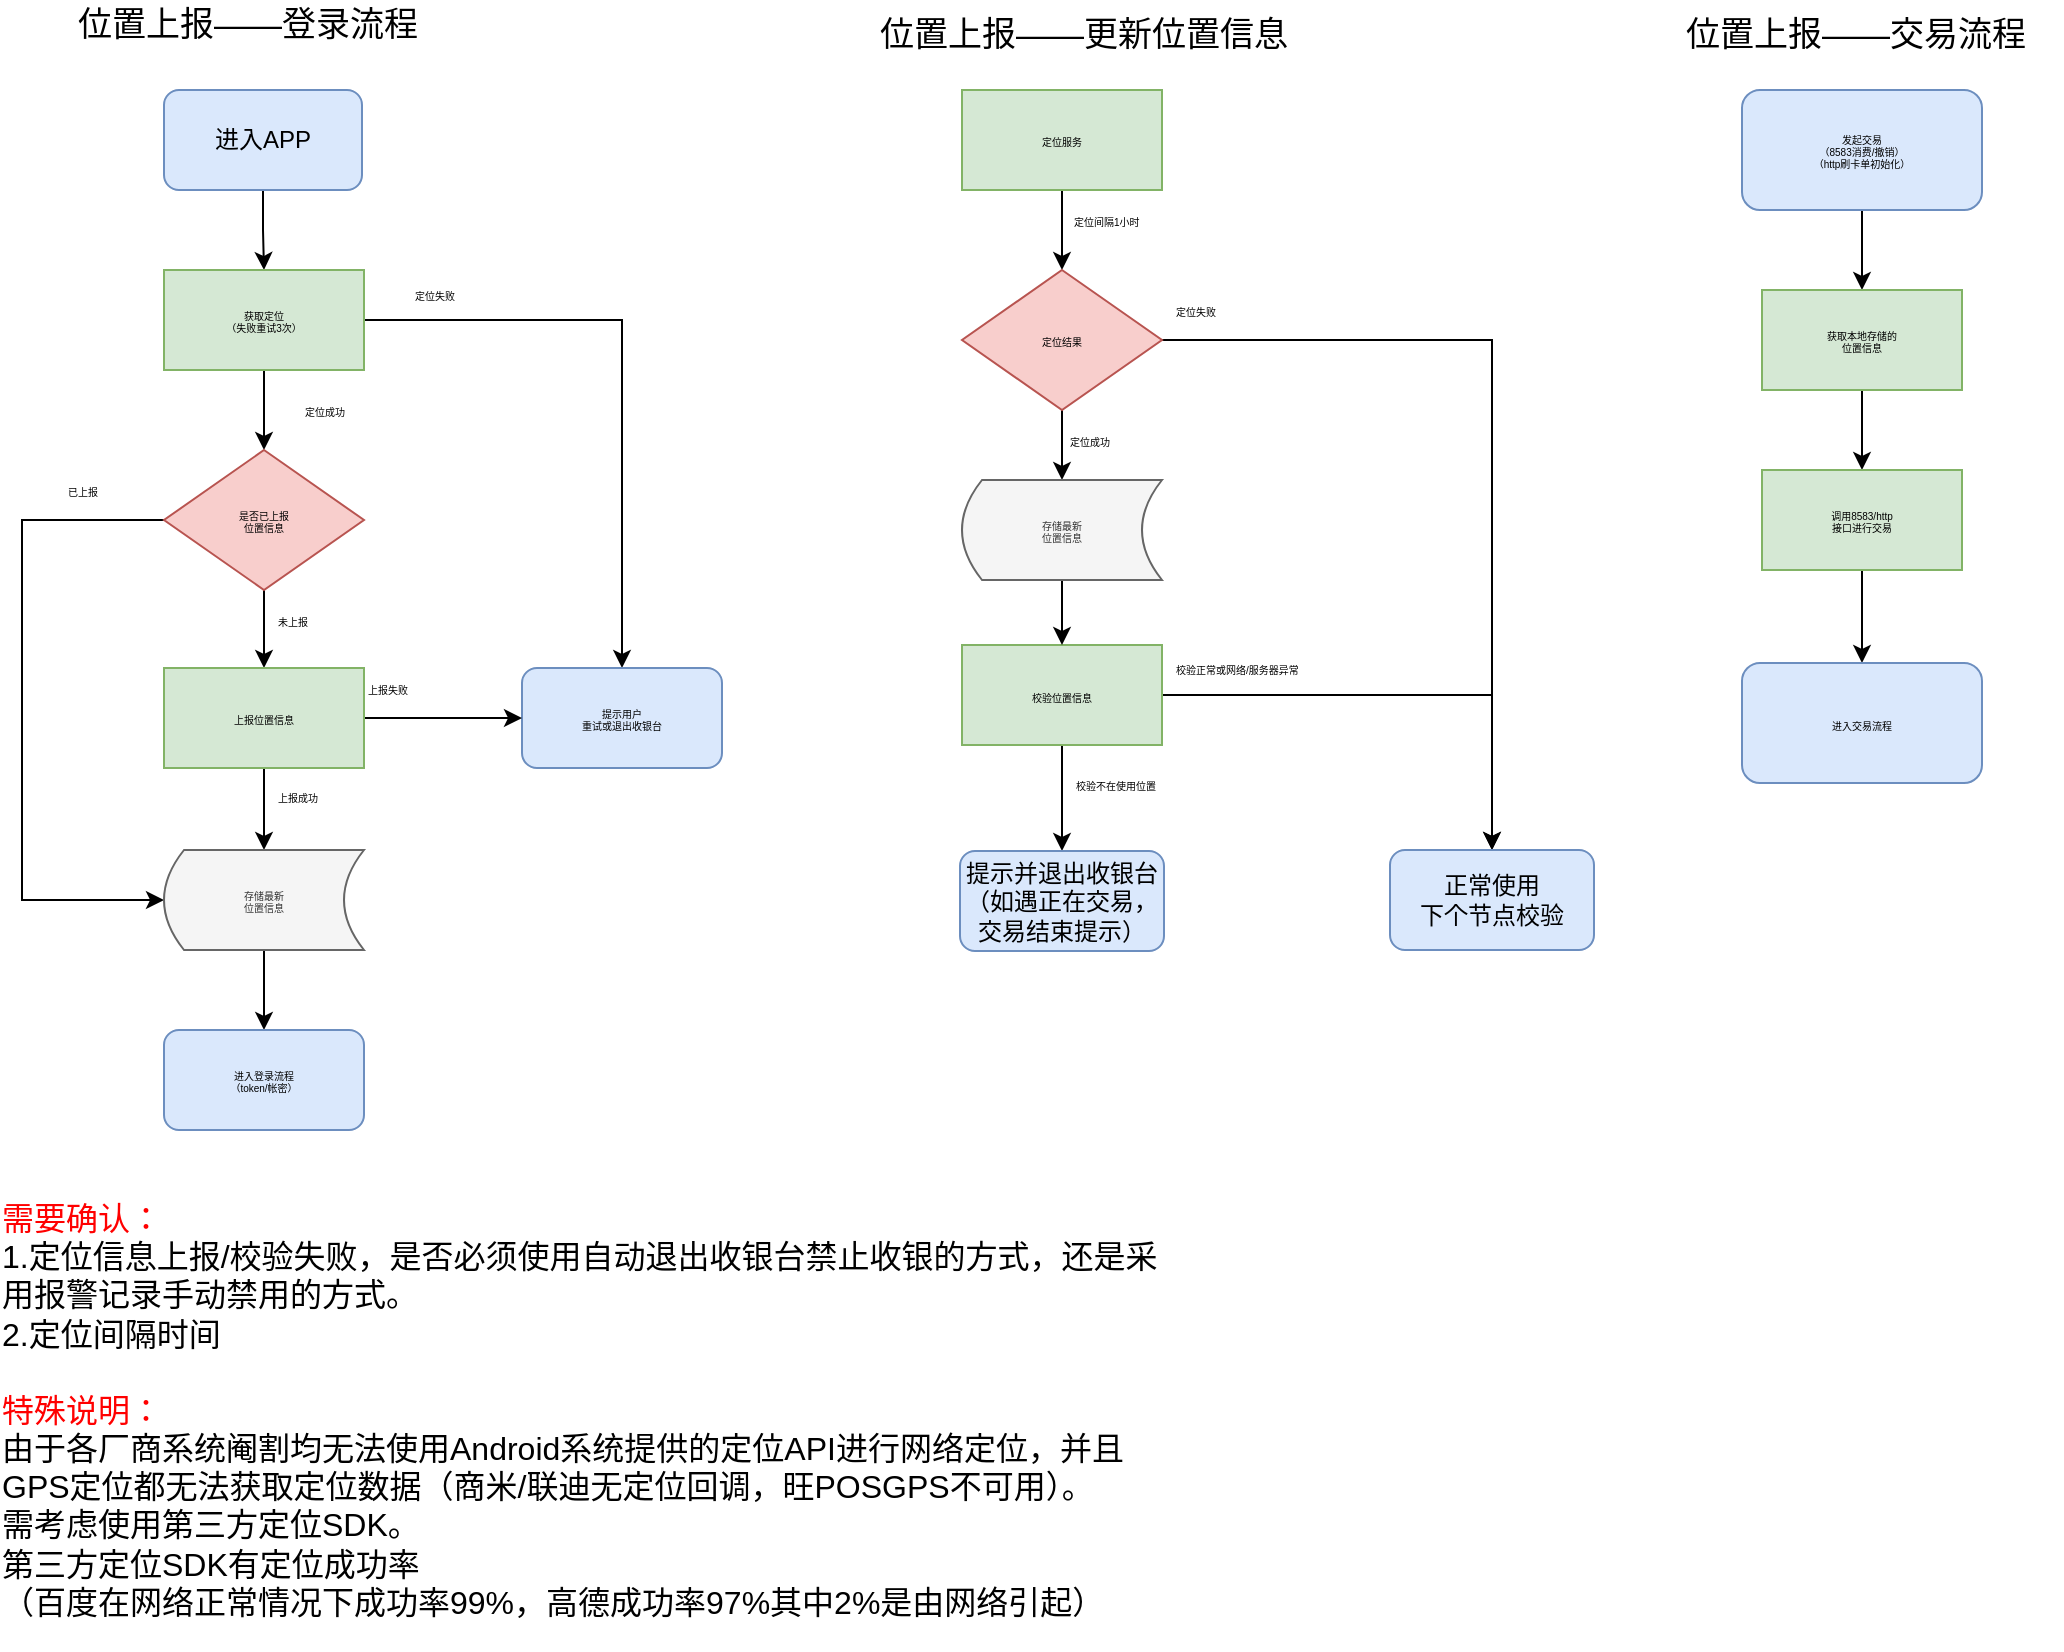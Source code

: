 <mxfile version="10.7.6" type="github"><diagram id="I9HxTbKh7m_7LbrUFmgd" name="第 1 页"><mxGraphModel dx="918" dy="567" grid="1" gridSize="10" guides="1" tooltips="1" connect="1" arrows="1" fold="1" page="1" pageScale="1" pageWidth="2000" pageHeight="2000" math="0" shadow="0"><root><mxCell id="0"/><mxCell id="1" parent="0"/><mxCell id="UO4vYq2aGn-ohKAnp14B-22" value="" style="edgeStyle=orthogonalEdgeStyle;rounded=0;orthogonalLoop=1;jettySize=auto;html=1;fontSize=5;" parent="1" source="UO4vYq2aGn-ohKAnp14B-20" target="UO4vYq2aGn-ohKAnp14B-21" edge="1"><mxGeometry relative="1" as="geometry"/></mxCell><mxCell id="UO4vYq2aGn-ohKAnp14B-20" value="进入APP" style="rounded=1;whiteSpace=wrap;html=1;fillColor=#dae8fc;strokeColor=#6c8ebf;" parent="1" vertex="1"><mxGeometry x="241" y="60" width="99" height="50" as="geometry"/></mxCell><mxCell id="UO4vYq2aGn-ohKAnp14B-40" value="" style="edgeStyle=orthogonalEdgeStyle;rounded=0;orthogonalLoop=1;jettySize=auto;html=1;fontSize=5;" parent="1" source="UO4vYq2aGn-ohKAnp14B-21" target="UO4vYq2aGn-ohKAnp14B-39" edge="1"><mxGeometry relative="1" as="geometry"/></mxCell><mxCell id="UO4vYq2aGn-ohKAnp14B-41" value="定位成功" style="text;html=1;resizable=0;points=[];align=center;verticalAlign=middle;labelBackgroundColor=#ffffff;fontSize=5;" parent="UO4vYq2aGn-ohKAnp14B-40" vertex="1" connectable="0"><mxGeometry x="-0.1" y="5" relative="1" as="geometry"><mxPoint x="25" y="2" as="offset"/></mxGeometry></mxCell><mxCell id="UO4vYq2aGn-ohKAnp14B-63" style="edgeStyle=orthogonalEdgeStyle;rounded=0;orthogonalLoop=1;jettySize=auto;html=1;entryX=0.5;entryY=0;entryDx=0;entryDy=0;fontSize=5;" parent="1" source="UO4vYq2aGn-ohKAnp14B-21" target="UO4vYq2aGn-ohKAnp14B-45" edge="1"><mxGeometry relative="1" as="geometry"/></mxCell><mxCell id="UO4vYq2aGn-ohKAnp14B-21" value="获取定位&lt;br&gt;（失败重试3次）&lt;br&gt;" style="rounded=0;whiteSpace=wrap;html=1;fontSize=5;fillColor=#d5e8d4;strokeColor=#82b366;" parent="1" vertex="1"><mxGeometry x="241" y="150" width="100" height="50" as="geometry"/></mxCell><mxCell id="UO4vYq2aGn-ohKAnp14B-49" value="" style="edgeStyle=orthogonalEdgeStyle;rounded=0;orthogonalLoop=1;jettySize=auto;html=1;fontSize=5;" parent="1" source="UO4vYq2aGn-ohKAnp14B-39" target="UO4vYq2aGn-ohKAnp14B-48" edge="1"><mxGeometry relative="1" as="geometry"/></mxCell><mxCell id="UO4vYq2aGn-ohKAnp14B-66" style="edgeStyle=orthogonalEdgeStyle;rounded=0;orthogonalLoop=1;jettySize=auto;html=1;entryX=0;entryY=0.5;entryDx=0;entryDy=0;fontSize=5;" parent="1" source="UO4vYq2aGn-ohKAnp14B-39" target="UO4vYq2aGn-ohKAnp14B-53" edge="1"><mxGeometry relative="1" as="geometry"><Array as="points"><mxPoint x="170" y="275"/><mxPoint x="170" y="465"/></Array></mxGeometry></mxCell><mxCell id="UO4vYq2aGn-ohKAnp14B-39" value="&lt;span&gt;是否已&lt;/span&gt;&lt;span&gt;上报&lt;br&gt;位置信息&lt;/span&gt;" style="rhombus;whiteSpace=wrap;html=1;fontSize=5;fillColor=#f8cecc;strokeColor=#b85450;" parent="1" vertex="1"><mxGeometry x="241" y="240" width="100" height="70" as="geometry"/></mxCell><mxCell id="UO4vYq2aGn-ohKAnp14B-44" value="定位失败" style="text;html=1;resizable=0;points=[];align=center;verticalAlign=middle;labelBackgroundColor=#ffffff;fontSize=5;" parent="1" vertex="1" connectable="0"><mxGeometry x="351" y="160" as="geometry"><mxPoint x="25" y="2" as="offset"/></mxGeometry></mxCell><mxCell id="UO4vYq2aGn-ohKAnp14B-45" value="提示用户&lt;br&gt;重试或退出收银台&lt;br&gt;" style="rounded=1;whiteSpace=wrap;html=1;fontSize=5;fillColor=#dae8fc;strokeColor=#6c8ebf;" parent="1" vertex="1"><mxGeometry x="420" y="349" width="100" height="50" as="geometry"/></mxCell><mxCell id="UO4vYq2aGn-ohKAnp14B-52" value="" style="edgeStyle=orthogonalEdgeStyle;rounded=0;orthogonalLoop=1;jettySize=auto;html=1;fontSize=5;entryX=0.5;entryY=0;entryDx=0;entryDy=0;" parent="1" source="UO4vYq2aGn-ohKAnp14B-48" target="UO4vYq2aGn-ohKAnp14B-53" edge="1"><mxGeometry relative="1" as="geometry"><mxPoint x="291" y="440" as="targetPoint"/></mxGeometry></mxCell><mxCell id="UO4vYq2aGn-ohKAnp14B-65" value="" style="edgeStyle=orthogonalEdgeStyle;rounded=0;orthogonalLoop=1;jettySize=auto;html=1;fontSize=5;entryX=0;entryY=0.5;entryDx=0;entryDy=0;" parent="1" source="UO4vYq2aGn-ohKAnp14B-48" target="UO4vYq2aGn-ohKAnp14B-45" edge="1"><mxGeometry relative="1" as="geometry"><mxPoint x="421" y="374" as="targetPoint"/></mxGeometry></mxCell><mxCell id="UO4vYq2aGn-ohKAnp14B-48" value="上报位置信息" style="rounded=0;whiteSpace=wrap;html=1;fontSize=5;fillColor=#d5e8d4;strokeColor=#82b366;" parent="1" vertex="1"><mxGeometry x="241" y="349" width="100" height="50" as="geometry"/></mxCell><mxCell id="UO4vYq2aGn-ohKAnp14B-50" value="未上报" style="text;html=1;resizable=0;points=[];autosize=1;align=left;verticalAlign=top;spacingTop=-4;fontSize=5;" parent="1" vertex="1"><mxGeometry x="296" y="320" width="50" height="10" as="geometry"/></mxCell><mxCell id="UO4vYq2aGn-ohKAnp14B-61" value="" style="edgeStyle=orthogonalEdgeStyle;rounded=0;orthogonalLoop=1;jettySize=auto;html=1;fontSize=5;" parent="1" source="UO4vYq2aGn-ohKAnp14B-53" target="UO4vYq2aGn-ohKAnp14B-60" edge="1"><mxGeometry relative="1" as="geometry"/></mxCell><mxCell id="UO4vYq2aGn-ohKAnp14B-53" value="存储最新&lt;br&gt;位置信息&lt;br&gt;" style="shape=dataStorage;whiteSpace=wrap;html=1;fontSize=5;fillColor=#f5f5f5;strokeColor=#666666;fontColor=#333333;" parent="1" vertex="1"><mxGeometry x="241" y="440" width="100" height="50" as="geometry"/></mxCell><mxCell id="UO4vYq2aGn-ohKAnp14B-54" value="上报成功" style="text;html=1;resizable=0;points=[];autosize=1;align=left;verticalAlign=top;spacingTop=-4;fontSize=5;" parent="1" vertex="1"><mxGeometry x="296" y="408" width="60" height="10" as="geometry"/></mxCell><mxCell id="UO4vYq2aGn-ohKAnp14B-57" value="上报失败" style="text;html=1;resizable=0;points=[];autosize=1;align=left;verticalAlign=top;spacingTop=-4;fontSize=5;" parent="1" vertex="1"><mxGeometry x="341" y="354" width="60" height="10" as="geometry"/></mxCell><mxCell id="UO4vYq2aGn-ohKAnp14B-60" value="进入登录流程&lt;br&gt;（token/帐密）&lt;br&gt;" style="rounded=1;whiteSpace=wrap;html=1;fontSize=5;fillColor=#dae8fc;strokeColor=#6c8ebf;" parent="1" vertex="1"><mxGeometry x="241" y="530" width="100" height="50" as="geometry"/></mxCell><mxCell id="UO4vYq2aGn-ohKAnp14B-67" value="已上报" style="text;html=1;resizable=0;points=[];autosize=1;align=left;verticalAlign=top;spacingTop=-4;fontSize=5;" parent="1" vertex="1"><mxGeometry x="191" y="255" width="50" height="10" as="geometry"/></mxCell><mxCell id="UO4vYq2aGn-ohKAnp14B-70" value="" style="edgeStyle=orthogonalEdgeStyle;rounded=0;orthogonalLoop=1;jettySize=auto;html=1;fontSize=5;" parent="1" source="UO4vYq2aGn-ohKAnp14B-68" target="UO4vYq2aGn-ohKAnp14B-69" edge="1"><mxGeometry relative="1" as="geometry"/></mxCell><mxCell id="UO4vYq2aGn-ohKAnp14B-68" value="定位服务&lt;br&gt;" style="rounded=0;whiteSpace=wrap;html=1;fontSize=5;fillColor=#d5e8d4;strokeColor=#82b366;" parent="1" vertex="1"><mxGeometry x="640" y="60" width="100" height="50" as="geometry"/></mxCell><mxCell id="UO4vYq2aGn-ohKAnp14B-87" style="edgeStyle=orthogonalEdgeStyle;rounded=0;orthogonalLoop=1;jettySize=auto;html=1;entryX=0.5;entryY=0;entryDx=0;entryDy=0;fontSize=5;" parent="1" source="UO4vYq2aGn-ohKAnp14B-69" target="UO4vYq2aGn-ohKAnp14B-85" edge="1"><mxGeometry relative="1" as="geometry"/></mxCell><mxCell id="UO4vYq2aGn-ohKAnp14B-92" value="" style="edgeStyle=orthogonalEdgeStyle;rounded=0;orthogonalLoop=1;jettySize=auto;html=1;fontSize=5;" parent="1" source="UO4vYq2aGn-ohKAnp14B-69" target="UO4vYq2aGn-ohKAnp14B-91" edge="1"><mxGeometry relative="1" as="geometry"/></mxCell><mxCell id="UO4vYq2aGn-ohKAnp14B-69" value="定位结果" style="rhombus;whiteSpace=wrap;html=1;fontSize=5;fillColor=#f8cecc;strokeColor=#b85450;" parent="1" vertex="1"><mxGeometry x="640" y="150" width="100" height="70" as="geometry"/></mxCell><mxCell id="UO4vYq2aGn-ohKAnp14B-71" value="&lt;span&gt;定位间隔1小时&lt;/span&gt;" style="text;html=1;resizable=0;points=[];autosize=1;align=left;verticalAlign=top;spacingTop=-4;fontSize=5;" parent="1" vertex="1"><mxGeometry x="694" y="120" width="90" height="10" as="geometry"/></mxCell><mxCell id="UO4vYq2aGn-ohKAnp14B-77" value="" style="edgeStyle=orthogonalEdgeStyle;rounded=0;orthogonalLoop=1;jettySize=auto;html=1;fontSize=5;entryX=0.5;entryY=0;entryDx=0;entryDy=0;" parent="1" source="UO4vYq2aGn-ohKAnp14B-73" target="UO4vYq2aGn-ohKAnp14B-80" edge="1"><mxGeometry relative="1" as="geometry"><mxPoint x="690" y="431.5" as="targetPoint"/></mxGeometry></mxCell><mxCell id="UO4vYq2aGn-ohKAnp14B-82" value="" style="edgeStyle=orthogonalEdgeStyle;rounded=0;orthogonalLoop=1;jettySize=auto;html=1;fontSize=5;entryX=0.5;entryY=0;entryDx=0;entryDy=0;" parent="1" source="UO4vYq2aGn-ohKAnp14B-73" target="UO4vYq2aGn-ohKAnp14B-85" edge="1"><mxGeometry relative="1" as="geometry"><mxPoint x="910" y="349" as="targetPoint"/></mxGeometry></mxCell><mxCell id="UO4vYq2aGn-ohKAnp14B-73" value="校验位置信息" style="rounded=0;whiteSpace=wrap;html=1;fontSize=5;fillColor=#d5e8d4;strokeColor=#82b366;" parent="1" vertex="1"><mxGeometry x="640" y="337.5" width="100" height="50" as="geometry"/></mxCell><mxCell id="UO4vYq2aGn-ohKAnp14B-75" value="定位成功" style="text;html=1;resizable=0;points=[];autosize=1;align=left;verticalAlign=top;spacingTop=-4;fontSize=5;" parent="1" vertex="1"><mxGeometry x="692" y="230" width="60" height="10" as="geometry"/></mxCell><mxCell id="UO4vYq2aGn-ohKAnp14B-78" value="校验不在使用位置" style="text;html=1;resizable=0;points=[];autosize=1;align=left;verticalAlign=top;spacingTop=-4;fontSize=5;" parent="1" vertex="1"><mxGeometry x="695" y="401.5" width="110" height="10" as="geometry"/></mxCell><mxCell id="UO4vYq2aGn-ohKAnp14B-80" value="&lt;span&gt;提示并退出收银台&lt;br&gt;（如遇正在交易，交易结束提示）&lt;br&gt;&lt;/span&gt;" style="rounded=1;whiteSpace=wrap;html=1;fillColor=#dae8fc;strokeColor=#6c8ebf;" parent="1" vertex="1"><mxGeometry x="639" y="440.5" width="102" height="50" as="geometry"/></mxCell><mxCell id="UO4vYq2aGn-ohKAnp14B-84" value="校验正常或网络/服务器异常" style="text;html=1;resizable=0;points=[];autosize=1;align=left;verticalAlign=top;spacingTop=-4;fontSize=5;" parent="1" vertex="1"><mxGeometry x="745" y="344" width="160" height="10" as="geometry"/></mxCell><mxCell id="UO4vYq2aGn-ohKAnp14B-85" value="&lt;span&gt;正常使用&lt;br&gt;下个节点校验&lt;br&gt;&lt;/span&gt;" style="rounded=1;whiteSpace=wrap;html=1;fillColor=#dae8fc;strokeColor=#6c8ebf;" parent="1" vertex="1"><mxGeometry x="854" y="440" width="102" height="50" as="geometry"/></mxCell><mxCell id="UO4vYq2aGn-ohKAnp14B-88" value="定位失败" style="text;html=1;resizable=0;points=[];autosize=1;align=left;verticalAlign=top;spacingTop=-4;fontSize=5;" parent="1" vertex="1"><mxGeometry x="745" y="165" width="60" height="10" as="geometry"/></mxCell><mxCell id="UO4vYq2aGn-ohKAnp14B-103" value="" style="edgeStyle=orthogonalEdgeStyle;rounded=0;orthogonalLoop=1;jettySize=auto;html=1;fontSize=5;" parent="1" source="UO4vYq2aGn-ohKAnp14B-89" target="UO4vYq2aGn-ohKAnp14B-102" edge="1"><mxGeometry relative="1" as="geometry"/></mxCell><mxCell id="UO4vYq2aGn-ohKAnp14B-89" value="发起交易&lt;br&gt;（8583消费/撤销）&lt;br&gt;（http刷卡单初始化）&lt;br&gt;" style="rounded=1;whiteSpace=wrap;html=1;fontSize=5;fillColor=#dae8fc;strokeColor=#6c8ebf;" parent="1" vertex="1"><mxGeometry x="1030" y="60" width="120" height="60" as="geometry"/></mxCell><mxCell id="UO4vYq2aGn-ohKAnp14B-97" style="edgeStyle=orthogonalEdgeStyle;rounded=0;orthogonalLoop=1;jettySize=auto;html=1;entryX=0.5;entryY=0;entryDx=0;entryDy=0;fontSize=5;" parent="1" source="UO4vYq2aGn-ohKAnp14B-91" target="UO4vYq2aGn-ohKAnp14B-73" edge="1"><mxGeometry relative="1" as="geometry"/></mxCell><mxCell id="UO4vYq2aGn-ohKAnp14B-91" value="存储最新&lt;br&gt;位置信息&lt;br&gt;" style="shape=dataStorage;whiteSpace=wrap;html=1;fontSize=5;fillColor=#f5f5f5;strokeColor=#666666;fontColor=#333333;" parent="1" vertex="1"><mxGeometry x="640" y="255" width="100" height="50" as="geometry"/></mxCell><mxCell id="UO4vYq2aGn-ohKAnp14B-105" value="" style="edgeStyle=orthogonalEdgeStyle;rounded=0;orthogonalLoop=1;jettySize=auto;html=1;fontSize=5;" parent="1" source="UO4vYq2aGn-ohKAnp14B-102" target="UO4vYq2aGn-ohKAnp14B-104" edge="1"><mxGeometry relative="1" as="geometry"/></mxCell><mxCell id="UO4vYq2aGn-ohKAnp14B-102" value="获取本地存储的&lt;br&gt;位置信息" style="rounded=0;whiteSpace=wrap;html=1;fontSize=5;fillColor=#d5e8d4;strokeColor=#82b366;" parent="1" vertex="1"><mxGeometry x="1040" y="160" width="100" height="50" as="geometry"/></mxCell><mxCell id="UO4vYq2aGn-ohKAnp14B-110" value="" style="edgeStyle=orthogonalEdgeStyle;rounded=0;orthogonalLoop=1;jettySize=auto;html=1;fontSize=5;" parent="1" source="UO4vYq2aGn-ohKAnp14B-104" target="UO4vYq2aGn-ohKAnp14B-109" edge="1"><mxGeometry relative="1" as="geometry"/></mxCell><mxCell id="UO4vYq2aGn-ohKAnp14B-104" value="调用8583/http&lt;br&gt;接口进行交易" style="rounded=0;whiteSpace=wrap;html=1;fontSize=5;fillColor=#d5e8d4;strokeColor=#82b366;" parent="1" vertex="1"><mxGeometry x="1040" y="250" width="100" height="50" as="geometry"/></mxCell><mxCell id="UO4vYq2aGn-ohKAnp14B-106" value="&lt;font style=&quot;font-size: 17px&quot;&gt;位置上报——登录流程&lt;/font&gt;" style="text;html=1;resizable=0;points=[];autosize=1;align=left;verticalAlign=top;spacingTop=-4;fontSize=5;" parent="1" vertex="1"><mxGeometry x="196" y="15" width="190" height="10" as="geometry"/></mxCell><mxCell id="UO4vYq2aGn-ohKAnp14B-107" value="&lt;font style=&quot;font-size: 17px&quot;&gt;位置上报——更新位置信息&lt;/font&gt;" style="text;html=1;resizable=0;points=[];autosize=1;align=left;verticalAlign=top;spacingTop=-4;fontSize=5;" parent="1" vertex="1"><mxGeometry x="597" y="20" width="220" height="10" as="geometry"/></mxCell><mxCell id="UO4vYq2aGn-ohKAnp14B-108" value="&lt;font style=&quot;font-size: 17px&quot;&gt;位置上报——交易流程&lt;/font&gt;" style="text;html=1;resizable=0;points=[];autosize=1;align=left;verticalAlign=top;spacingTop=-4;fontSize=5;" parent="1" vertex="1"><mxGeometry x="1000" y="20" width="190" height="10" as="geometry"/></mxCell><mxCell id="UO4vYq2aGn-ohKAnp14B-109" value="进入交易流程&lt;br&gt;" style="rounded=1;whiteSpace=wrap;html=1;fontSize=5;fillColor=#dae8fc;strokeColor=#6c8ebf;" parent="1" vertex="1"><mxGeometry x="1030" y="346.5" width="120" height="60" as="geometry"/></mxCell><mxCell id="UO4vYq2aGn-ohKAnp14B-113" value="&lt;div style=&quot;text-align: left ; font-size: 16px&quot;&gt;&lt;span style=&quot;font-size: 16px&quot;&gt;&lt;font color=&quot;#ff0000&quot;&gt;需要确认：&lt;/font&gt;&lt;/span&gt;&lt;/div&gt;&lt;div style=&quot;text-align: left ; font-size: 16px&quot;&gt;&lt;span style=&quot;font-size: 16px&quot;&gt;1.定位信息上报/校验失败，是否必须使用自动退出收银台禁止收银的方式，&lt;/span&gt;&lt;span&gt;还是采用报警记录手动禁用的方式。&lt;/span&gt;&lt;/div&gt;&lt;div style=&quot;text-align: left ; font-size: 16px&quot;&gt;&lt;span&gt;2.定位间隔时间&lt;/span&gt;&lt;/div&gt;&lt;div style=&quot;text-align: left ; font-size: 16px&quot;&gt;&lt;span&gt;&lt;br&gt;&lt;/span&gt;&lt;/div&gt;&lt;div style=&quot;text-align: left ; font-size: 16px&quot;&gt;&lt;font color=&quot;#ff0000&quot;&gt;特殊说明：&lt;/font&gt;&lt;/div&gt;&lt;div style=&quot;text-align: left ; font-size: 16px&quot;&gt;由于各厂商系统阉割均无法使用Android系统提供的定位API进行网络定位，并且GPS定位都无法获取定位数据（商米/联迪无定位回调，旺POSGPS不可用）。&lt;/div&gt;&lt;div style=&quot;text-align: left ; font-size: 16px&quot;&gt;需考虑使用第三方定位SDK。&lt;/div&gt;&lt;div style=&quot;text-align: left ; font-size: 16px&quot;&gt;第三方定位SDK有定位成功率&lt;/div&gt;&lt;div style=&quot;text-align: left ; font-size: 16px&quot;&gt;（百度在网络正常情况下成功率99%，高德成功率97%其中2%是由网络引起）&lt;/div&gt;" style="text;html=1;strokeColor=none;fillColor=none;align=center;verticalAlign=middle;whiteSpace=wrap;rounded=0;fontSize=16;" parent="1" vertex="1"><mxGeometry x="159" y="600" width="580" height="240" as="geometry"/></mxCell></root></mxGraphModel></diagram></mxfile>